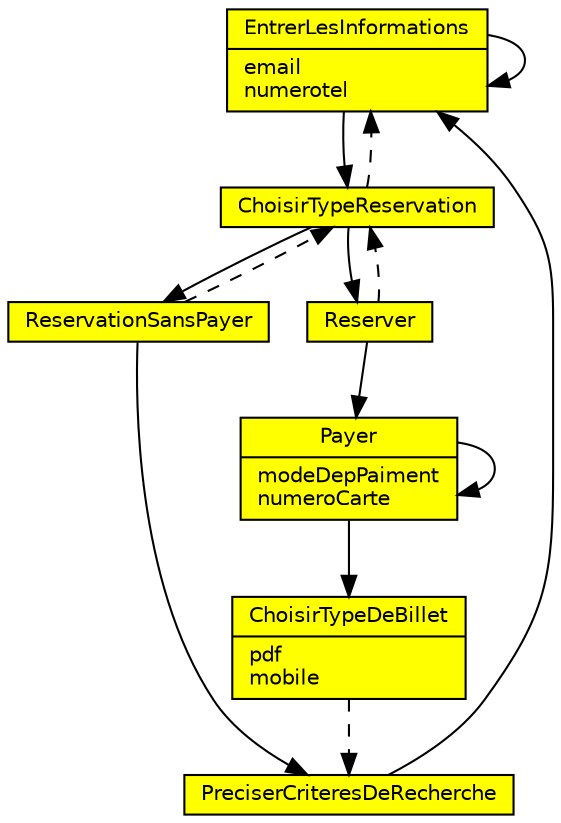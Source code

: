 digraph g {
node[shape=box, height=0.01,  style=filled, fillcolor=yellow, fontname=Helvetica, fontsize=10 ]

EntrerLesInformations
        [shape=record,
        label="{EntrerLesInformations\n|email\lnumerotel\l}"]
EntrerLesInformations -> {
        ChoisirTypeReservation,
        EntrerLesInformations
        }

ChoisirTypeReservation -> {
        ReservationSansPayer,
        Reserver }

ChoisirTypeReservation ->
        EntrerLesInformations
        [style=dashed]

/*
ChoisirTypeReservation -> {
        ReservationSansPayer,
        Reserver,
        EntrerLesInformations
        }
*/

ReservationSansPayer -> {
        PreciserCriteresDeRecherche
        }

ReservationSansPayer ->
        ChoisirTypeReservation
        [style=dashed]

PreciserCriteresDeRecherche -> {
        EntrerLesInformations
        }

Reserver -> {
        Payer
        }

Reserver ->
        ChoisirTypeReservation
        [style=dashed]

Payer
        [shape=record,
        label="{Payer\n|modeDepPaiment\lnumeroCarte\l}"]

Payer -> {
        ChoisirTypeDeBillet,
        Payer
        }

ChoisirTypeDeBillet
        [shape=record,
        label="{ChoisirTypeDeBillet\n|pdf\lmobile\l}"]

ChoisirTypeDeBillet ->
        PreciserCriteresDeRecherche
        [style=dashed]

/*
PreciserCriteresDeRecherche -> {
        PreciserCriteresDeRecherche
}
*/

}